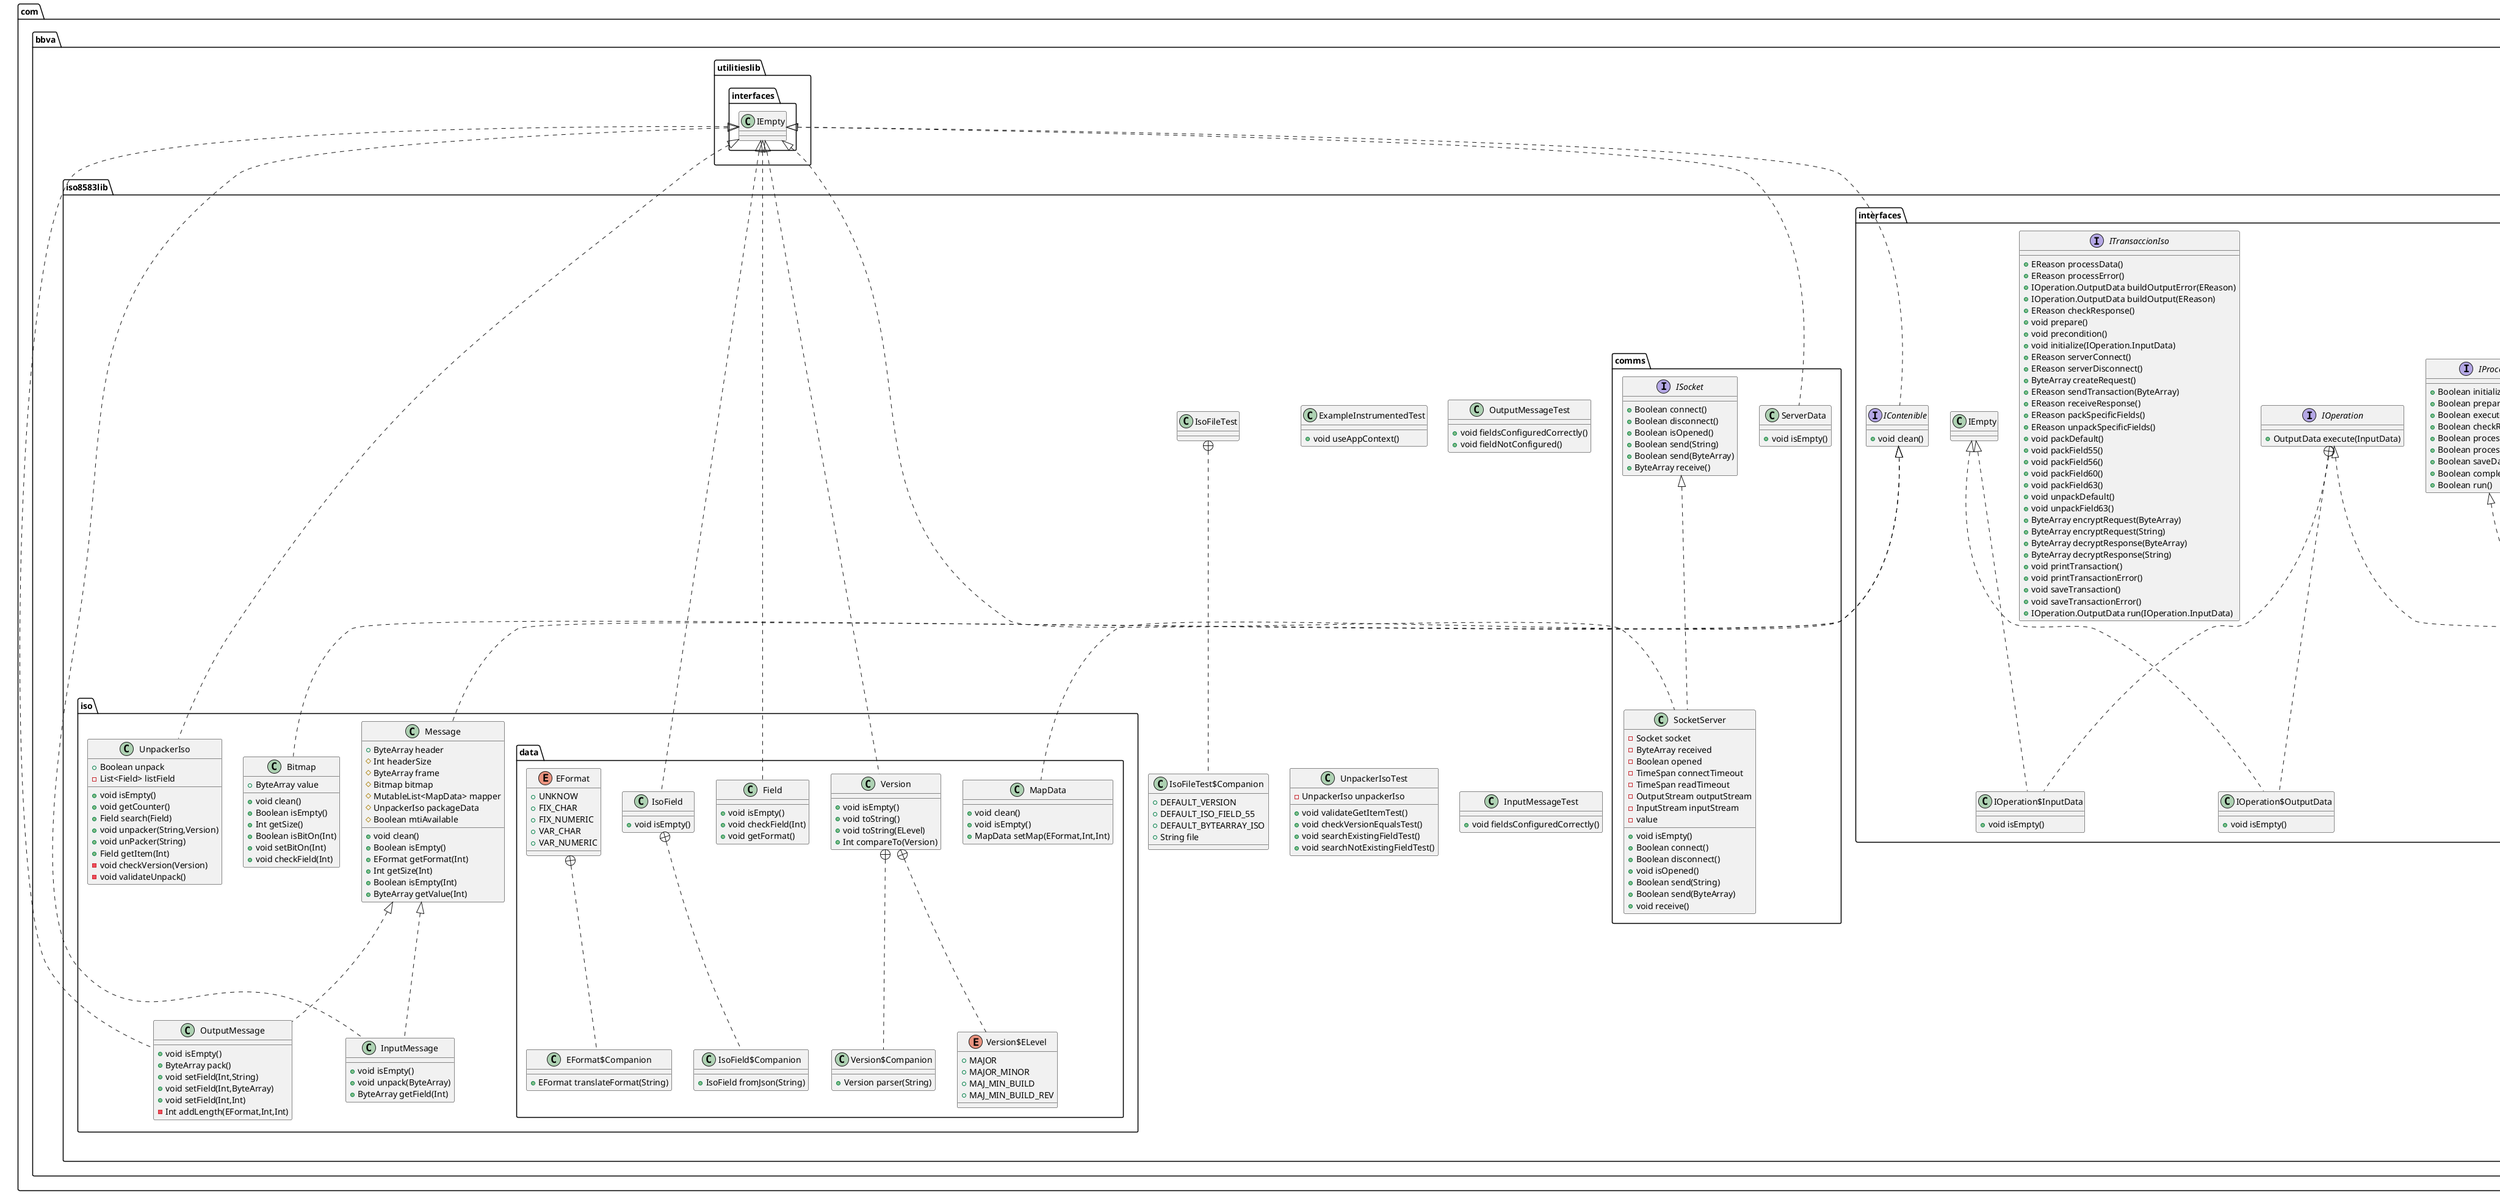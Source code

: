 @startuml
enum com.bbva.iso8583lib.iso.data.Version$ELevel {
+  MAJOR
+  MAJOR_MINOR
+  MAJ_MIN_BUILD
+  MAJ_MIN_BUILD_REV
}

class com.bbva.iso8583lib.iso.data.Version$Companion {
+ Version parser(String)
}

class com.bbva.iso8583lib.iso.data.Version {
+ void isEmpty()
+ void toString()
+ void toString(ELevel)
+ Int compareTo(Version)
}

class com.bbva.iso8583lib.utils.Convert$Companion {
+ ByteArray toHexaToAscii(ByteArray)
}

class com.bbva.iso8583lib.utils.Convert {
}
class com.bbva.iso8583lib.ExampleInstrumentedTest {
+ void useAppContext()
}

class com.bbva.iso8583lib.OutputMessageTest {
+ void fieldsConfiguredCorrectly()
+ void fieldNotConfigured()
}

class com.bbva.iso8583lib.utils.Constant {
+  BBVA_PREFIX
+  ISO_PRFIX
}

class com.bbva.iso8583lib.IsoFileTest$Companion {
+  DEFAULT_VERSION
+  DEFAULT_ISO_FIELD_55
+  DEFAULT_BYTEARRAY_ISO
+ String file
}

class com.bbva.iso8583lib.IsoFileTest {
}
class com.bbva.iso8583lib.iso.OutputMessage {
+ void isEmpty()
+ ByteArray pack()
+ void setField(Int,String)
+ void setField(Int,ByteArray)
+ void setField(Int,Int)
- Int addLength(EFormat,Int,Int)
}

class com.bbva.iso8583lib.iso.data.MapData {
+ void clean()
+ void isEmpty()
+ MapData setMap(EFormat,Int,Int)
}

class com.bbva.iso8583lib.comms.SocketServer {
- Socket socket
- ByteArray received
- Boolean opened
- TimeSpan connectTimeout
- TimeSpan readTimeout
- OutputStream outputStream
- InputStream inputStream
-  value
+ void isEmpty()
+ Boolean connect()
+ Boolean disconnect()
+ void isOpened()
+ Boolean send(String)
+ Boolean send(ByteArray)
+ void receive()
}


interface com.bbva.iso8583lib.interfaces.IProcess {
+ Boolean initialize()
+ Boolean prepare()
+ Boolean execute()
+ Boolean checkResponse()
+ Boolean processError()
+ Boolean processData()
+ Boolean saveData()
+ Boolean complete()
+ Boolean run()
}

class com.bbva.iso8583lib.UnpackerIsoTest {
- UnpackerIso unpackerIso
+ void validateGetItemTest()
+ void checkVersionEqualsTest()
+ void searchExistingFieldTest()
+ void searchNotExistingFieldTest()
}


class com.bbva.iso8583lib.iso.Message {
+ ByteArray header
# Int headerSize
# ByteArray frame
# Bitmap bitmap
# MutableList<MapData> mapper
# UnpackerIso packageData
# Boolean mtiAvailable
+ void clean()
+ Boolean isEmpty()
+ EFormat getFormat(Int)
+ Int getSize(Int)
+ Boolean isEmpty(Int)
+ ByteArray getValue(Int)
}


class com.bbva.iso8583lib.InputMessageTest {
+ void fieldsConfiguredCorrectly()
}

class com.bbva.iso8583lib.iso.data.IsoField$Companion {
+ IsoField fromJson(String)
}

class com.bbva.iso8583lib.iso.data.IsoField {
+ void isEmpty()
}

class com.bbva.iso8583lib.module.Iso8583$ConfigData {
+ void isEmpty()
}

class com.bbva.iso8583lib.module.Iso8583 {
- ConfigData configData
- UnpackerIso IsoPkg
+  init
+ Context context
+ UnpackerIso IsoPackage
+ String isoFileName
-  DEFAULT_CONTEXT
+ void initModule(ConfigData)
}


class com.bbva.iso8583lib.utils.Date {
+ void toString()
+ void isEmpty()
}

class com.bbva.iso8583lib.comms.ServerData {
+ void isEmpty()
}

class com.bbva.iso8583lib.iso.Bitmap {
+ ByteArray value
+ void clean()
+ Boolean isEmpty()
+ Int getSize()
+ Boolean isBitOn(Int)
+ void setBitOn(Int)
+ void checkField(Int)
}


interface com.bbva.iso8583lib.interfaces.IBundle {
+ Bundle toBundle()
}

enum com.bbva.iso8583lib.module.EReason {
+  NONE
+  NOT_INIT_MODULE
+  SERVICE_CONNECTION
+  SERVICE_DISCONNECT
+  IO_EXCEPTION
+  SEND_TX_SUCCESS
+  SEND_TX_FAIL
+  RECEIVE_TX_SUCCESS
+  RECEIVE_TX_FAIL
+  PREPARE_SUCCESS
+  INIT_SUCCESS
+  PRECONDITION_SUCCESS
+  RESPONSE_SUCCESS
+  RESPONSE_FAIL
+  OPERATION_FAIL
+  OPERATION_SUCCESS
+  SERVER_CONNECT_SUCCESS
+  SERVER_CONNECT_FAIL
+  SERVER_DISCONNECT_SUCCESS
+  SERVER_DISCONNECT_FAIL
+  PACK_SPECIFIC_FIELD_SUCCESS
+  PACK_SPECIFIC_FIELD_FAIL
+  UNPACK_SPECIFIC_FIELD_SUCCESS
+  UNPACK_SPECIFIC_FIELD_FAIL
}

interface com.bbva.iso8583lib.interfaces.IContenible {
+ void clean()
}

enum com.bbva.iso8583lib.utils.Process$EStep {
+  STARTED
+  INITIALIZED
+  PREPARED
+  EXECUTED
+  CHECKED_RESPONSE
+  PROCESSED_ERROR
+  PROCESSED_DATA
+  SAVED
+  COMPLETED
}

class com.bbva.iso8583lib.utils.Process {
+  step
+ Boolean initialize()
+ Boolean prepare()
+ Boolean execute()
+ Boolean checkResponse()
+ Boolean processData()
+ Boolean saveData()
+ Boolean complete()
+ Boolean processError()
+ Boolean run()
}


enum com.bbva.iso8583lib.utils.DateTime$EFormat {
+  DATE
+  TIME
+  DATE_TIME
+  ISO8601
}

class com.bbva.iso8583lib.utils.DateTime$Companion {
+  DEFAULT_CONST_DATE
+ DateTime now()
+ void checkDateStr(String)
}


class com.bbva.iso8583lib.utils.DateTime {
+ void isEmpty()
+ String toString()
- void setDefaultDateTime()
+ String format(EFormat)
}

class com.bbva.iso8583lib.module.AbstractTransactionNew {
# InputMessage inputMsg
# OutputMessage outputMsg
# ByteArray responseCode
# SocketServer socket
}

class com.bbva.iso8583lib.iso.UnpackerIso {
+ Boolean unpack
- List<Field> listField
+ void isEmpty()
+ void getCounter()
+ Field search(Field)
+ void unpacker(String,Version)
+ void unPacker(String)
+ Field getItem(Int)
- void checkVersion(Version)
- void validateUnpack()
}


class com.bbva.iso8583lib.iso.InputMessage {
+ void isEmpty()
+ void unpack(ByteArray)
+ ByteArray getField(Int)
}

class com.bbva.iso8583lib.interfaces.IOperation$InputData {
+ void isEmpty()
}

class com.bbva.iso8583lib.interfaces.IOperation$OutputData {
+ void isEmpty()
}

interface com.bbva.iso8583lib.interfaces.IOperation {
+ OutputData execute(InputData)
}

class com.bbva.iso8583lib.iso.data.Field {
+ void isEmpty()
+ void checkField(Int)
+ void getFormat()
}

class com.bbva.iso8583lib.iso.data.EFormat$Companion {
+ EFormat translateFormat(String)
}

enum com.bbva.iso8583lib.iso.data.EFormat {
+  UNKNOW
+  FIX_CHAR
+  FIX_NUMERIC
+  VAR_CHAR
+  VAR_NUMERIC
}

abstract class com.bbva.iso8583lib.module.AbstractTransaction {
- UnpackerIso packageIso
#  inputMsg
#  outputMsg
+ void execute(IOperation.InputData)
# EReason packSpecificFields()
# EReason unpackSpecificFields()
# void packDefault()
# void packField55()
# void packField56()
# void packField60()
# void packField63()
# void unpackDefault()
# void unpackField63()
# ByteArray encryptRequest(ByteArray)
# ByteArray encryptRequest(String)
# ByteArray decryptResponse(ByteArray)
# ByteArray decryptResponse(String)
}


class com.bbva.iso8583lib.utils.Time$Companion {
+  empty
}

class com.bbva.iso8583lib.utils.Time {
+ void toString()
+ void isEmpty()
}

interface com.bbva.iso8583lib.interfaces.ITransaccionIso {
+ EReason processData()
+ EReason processError()
+ IOperation.OutputData buildOutputError(EReason)
+ IOperation.OutputData buildOutput(EReason)
+ EReason checkResponse()
+ void prepare()
+ void precondition()
+ void initialize(IOperation.InputData)
+ EReason serverConnect()
+ EReason serverDisconnect()
+ ByteArray createRequest()
+ EReason sendTransaction(ByteArray)
+ EReason receiveResponse()
+ EReason packSpecificFields()
+ EReason unpackSpecificFields()
+ void packDefault()
+ void packField55()
+ void packField56()
+ void packField60()
+ void packField63()
+ void unpackDefault()
+ void unpackField63()
+ ByteArray encryptRequest(ByteArray)
+ ByteArray encryptRequest(String)
+ ByteArray decryptResponse(ByteArray)
+ ByteArray decryptResponse(String)
+ void printTransaction()
+ void printTransactionError()
+ void saveTransaction()
+ void saveTransactionError()
+ IOperation.OutputData run(IOperation.InputData)
}

interface com.bbva.iso8583lib.comms.ISocket {
+ Boolean connect()
+ Boolean disconnect()
+ Boolean isOpened()
+ Boolean send(String)
+ Boolean send(ByteArray)
+ ByteArray receive()
}

interface com.bbva.iso8583lib.interfaces.IIsoTransaction {
+ EReason processData()
+ EReason processError()
+ IOperation.OutputData buildOutputError(EReason)
+ IOperation.OutputData buildOutput(EReason)
+ EReason checkResponse()
+ void prepare()
+ void precondition()
+ void initialize(IOperation.InputData)
+ EReason serverConnect()
+ EReason serverDisconnect()
+ ByteArray createRequest()
+ EReason sendTransaction(ByteArray)
+ EReason receiveResponse()
+ IOperation.OutputData run(IOperation.InputData)
}



com.bbva.iso8583lib.iso.data.Version +.. com.bbva.iso8583lib.iso.data.Version$ELevel
com.bbva.iso8583lib.iso.data.Version +.. com.bbva.iso8583lib.iso.data.Version$Companion
com.bbva.utilitieslib.interfaces.IEmpty <|.. com.bbva.iso8583lib.iso.data.Version
com.bbva.iso8583lib.utils.Convert +.. com.bbva.iso8583lib.utils.Convert$Companion
com.bbva.iso8583lib.IsoFileTest +.. com.bbva.iso8583lib.IsoFileTest$Companion
com.bbva.iso8583lib.iso.Message <|.. com.bbva.iso8583lib.iso.OutputMessage
com.bbva.utilitieslib.interfaces.IEmpty <|.. com.bbva.iso8583lib.iso.OutputMessage
com.bbva.iso8583lib.interfaces.IContenible <|.. com.bbva.iso8583lib.iso.data.MapData
com.bbva.iso8583lib.comms.ISocket <|.. com.bbva.iso8583lib.comms.SocketServer
com.bbva.utilitieslib.interfaces.IEmpty <|.. com.bbva.iso8583lib.comms.SocketServer
com.bbva.iso8583lib.interfaces.IContenible <|.. com.bbva.iso8583lib.iso.Message
com.bbva.iso8583lib.iso.data.IsoField +.. com.bbva.iso8583lib.iso.data.IsoField$Companion
com.bbva.utilitieslib.interfaces.IEmpty <|.. com.bbva.iso8583lib.iso.data.IsoField
com.bbva.iso8583lib.module.Iso8583 +.. com.bbva.iso8583lib.module.Iso8583$ConfigData
com.bbva.iso8583lib.module.IEmpty <|.. com.bbva.iso8583lib.module.Iso8583$ConfigData
com.bbva.utilitieslib.interfaces.IEmpty <|.. com.bbva.iso8583lib.comms.ServerData
com.bbva.iso8583lib.interfaces.IContenible <|.. com.bbva.iso8583lib.iso.Bitmap
com.bbva.utilitieslib.interfaces.IEmpty <|.. com.bbva.iso8583lib.interfaces.IContenible
com.bbva.iso8583lib.utils.Process +.. com.bbva.iso8583lib.utils.Process$EStep
com.bbva.iso8583lib.interfaces.IProcess <|.. com.bbva.iso8583lib.utils.Process
com.bbva.iso8583lib.utils.DateTime +.. com.bbva.iso8583lib.utils.DateTime$EFormat
com.bbva.iso8583lib.utils.DateTime +.. com.bbva.iso8583lib.utils.DateTime$Companion
com.bbva.utilitieslib.interfaces.IEmpty <|.. com.bbva.iso8583lib.iso.UnpackerIso
com.bbva.iso8583lib.iso.Message <|.. com.bbva.iso8583lib.iso.InputMessage
com.bbva.utilitieslib.interfaces.IEmpty <|.. com.bbva.iso8583lib.iso.InputMessage
com.bbva.iso8583lib.interfaces.IOperation +.. com.bbva.iso8583lib.interfaces.IOperation$InputData
com.bbva.iso8583lib.interfaces.IEmpty <|.. com.bbva.iso8583lib.interfaces.IOperation$InputData
com.bbva.iso8583lib.interfaces.IOperation +.. com.bbva.iso8583lib.interfaces.IOperation$OutputData
com.bbva.iso8583lib.interfaces.IEmpty <|.. com.bbva.iso8583lib.interfaces.IOperation$OutputData
com.bbva.utilitieslib.interfaces.IEmpty <|.. com.bbva.iso8583lib.iso.data.Field
com.bbva.iso8583lib.iso.data.EFormat +.. com.bbva.iso8583lib.iso.data.EFormat$Companion
com.bbva.iso8583lib.interfaces.IIsoTransaction <|.. com.bbva.iso8583lib.module.AbstractTransaction
com.bbva.iso8583lib.interfaces.IOperation <|.. com.bbva.iso8583lib.module.AbstractTransaction
com.bbva.iso8583lib.utils.Time +.. com.bbva.iso8583lib.utils.Time$Companion
@enduml
